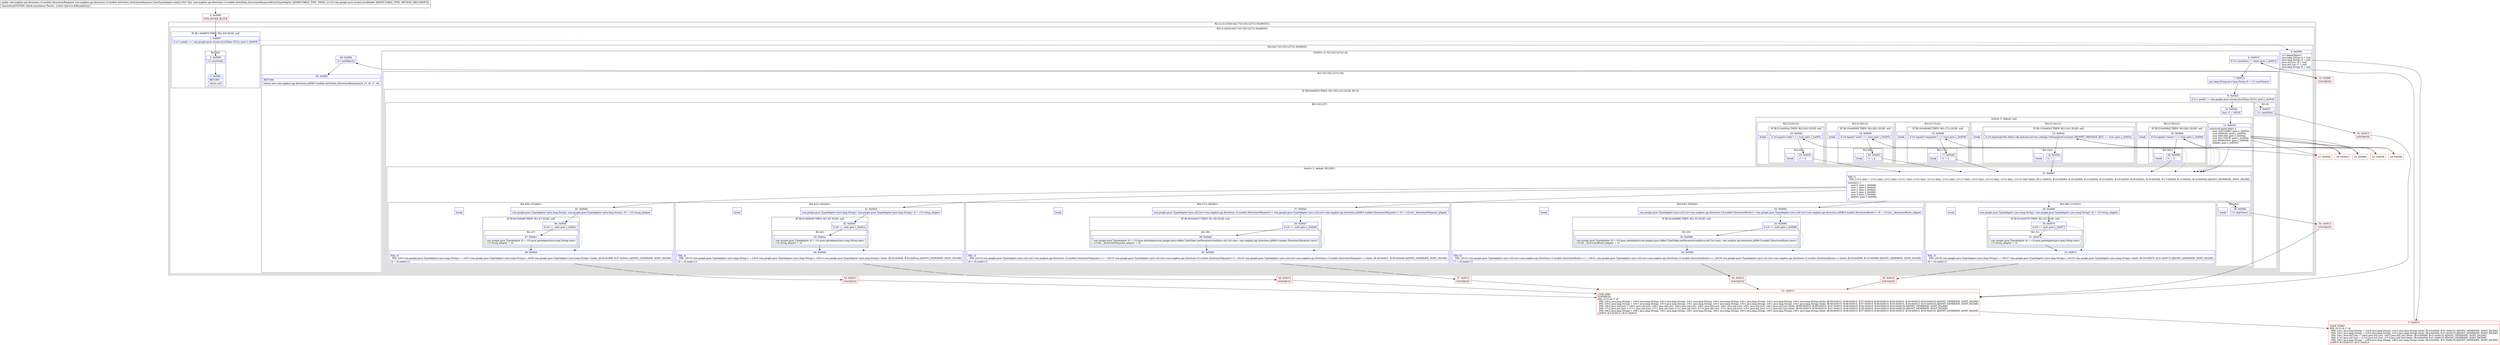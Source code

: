 digraph "CFG forcom.mapbox.api.directions.v5.models.AutoValue_DirectionsResponse.GsonTypeAdapter.read(Lcom\/google\/gson\/stream\/JsonReader;)Lcom\/mapbox\/api\/directions\/v5\/models\/DirectionsResponse;" {
subgraph cluster_Region_2078240835 {
label = "R(1:(2:(2:2|3)|(4:4|(2:7|(3:10|11|27)(1:9))|49|50)))";
node [shape=record,color=blue];
subgraph cluster_Region_318263793 {
label = "R(2:(2:2|3)|(4:4|(2:7|(3:10|11|27)(1:9))|49|50))";
node [shape=record,color=blue];
subgraph cluster_IfRegion_2092881059 {
label = "IF [B:1:0x0007] THEN: R(2:2|3) ELSE: null";
node [shape=record,color=blue];
Node_1 [shape=record,label="{1\:\ 0x0007|if (r11.peek() == com.google.gson.stream.JsonToken.NULL) goto L_0x0009\l}"];
subgraph cluster_Region_1801742403 {
label = "R(2:2|3)";
node [shape=record,color=blue];
Node_2 [shape=record,label="{2\:\ 0x0009|r11.nextNull()\l}"];
Node_3 [shape=record,label="{3\:\ 0x000c|RETURN\l|return null\l}"];
}
}
subgraph cluster_Region_1856526939 {
label = "R(4:4|(2:7|(3:10|11|27)(1:9))|49|50)";
node [shape=record,color=blue];
Node_4 [shape=record,label="{4\:\ 0x000d|r11.beginObject()\ljava.lang.String r4 = null\ljava.lang.String r5 = null\ljava.util.List r6 = null\ljava.util.List r7 = null\ljava.lang.String r8 = null\l}"];
subgraph cluster_LoopRegion_1798918148 {
label = "LOOP:0: (2:7|(3:10|11|27)(1:9))";
node [shape=record,color=blue];
Node_6 [shape=record,label="{6\:\ 0x0019|if (r11.hasNext() != false) goto L_0x001b\l}"];
subgraph cluster_Region_1773727362 {
label = "R(2:7|(3:10|11|27)(1:9))";
node [shape=record,color=blue];
Node_7 [shape=record,label="{7\:\ 0x001b|java.lang.String java.lang.String r0 = r11.nextName()\l}"];
subgraph cluster_IfRegion_1000272715 {
label = "IF [B:8:0x0025] THEN: R(3:10|11|27) ELSE: R(1:9)";
node [shape=record,color=blue];
Node_8 [shape=record,label="{8\:\ 0x0025|if (r11.peek() != com.google.gson.stream.JsonToken.NULL) goto L_0x002b\l}"];
subgraph cluster_Region_1403583553 {
label = "R(3:10|11|27)";
node [shape=record,color=blue];
Node_10 [shape=record,label="{10\:\ 0x002b|char r1 = 65535\l}"];
subgraph cluster_SwitchRegion_2089686704 {
label = "Switch: 5, default: null";
node [shape=record,color=blue];
Node_11 [shape=record,label="{11\:\ 0x0032|switch(r0.hashCode()) \{\l    case \-925132982: goto L_0x005e;\l    case 3059181: goto L_0x0054;\l    case 3601339: goto L_0x004a;\l    case 241170578: goto L_0x0040;\l    case 954925063: goto L_0x0036;\l    default: goto L_0x0035;\l\}\l}"];
subgraph cluster_Region_823079767 {
label = "R(2:(2:26|1)|1)";
node [shape=record,color=blue];
subgraph cluster_IfRegion_1913402464 {
label = "IF [B:25:0x0064] THEN: R(2:26|1) ELSE: null";
node [shape=record,color=blue];
Node_25 [shape=record,label="{25\:\ 0x0064|if (r0.equals(\"routes\") == true) goto L_0x0066\l}"];
subgraph cluster_Region_248186623 {
label = "R(2:26|1)";
node [shape=record,color=blue];
Node_26 [shape=record,label="{26\:\ 0x0066|r1 = 3\l}"];
Node_InsnContainer_2036425541 [shape=record,label="{|break\l}"];
}
}
Node_InsnContainer_1484367133 [shape=record,label="{|break\l}"];
}
subgraph cluster_Region_338760178 {
label = "R(2:(2:23|1)|1)";
node [shape=record,color=blue];
subgraph cluster_IfRegion_15488116 {
label = "IF [B:22:0x005a] THEN: R(2:23|1) ELSE: null";
node [shape=record,color=blue];
Node_22 [shape=record,label="{22\:\ 0x005a|if (r0.equals(\"code\") == true) goto L_0x005c\l}"];
subgraph cluster_Region_1651087114 {
label = "R(2:23|1)";
node [shape=record,color=blue];
Node_23 [shape=record,label="{23\:\ 0x005c|r1 = 0\l}"];
Node_InsnContainer_1558977960 [shape=record,label="{|break\l}"];
}
}
Node_InsnContainer_786773563 [shape=record,label="{|break\l}"];
}
subgraph cluster_Region_1000423351 {
label = "R(2:(2:20|1)|1)";
node [shape=record,color=blue];
subgraph cluster_IfRegion_781088277 {
label = "IF [B:19:0x0050] THEN: R(2:20|1) ELSE: null";
node [shape=record,color=blue];
Node_19 [shape=record,label="{19\:\ 0x0050|if (r0.equals(\"uuid\") == true) goto L_0x0052\l}"];
subgraph cluster_Region_2037962991 {
label = "R(2:20|1)";
node [shape=record,color=blue];
Node_20 [shape=record,label="{20\:\ 0x0052|r1 = 4\l}"];
Node_InsnContainer_654514096 [shape=record,label="{|break\l}"];
}
}
Node_InsnContainer_465461157 [shape=record,label="{|break\l}"];
}
subgraph cluster_Region_476964359 {
label = "R(2:(2:17|1)|1)";
node [shape=record,color=blue];
subgraph cluster_IfRegion_582606562 {
label = "IF [B:16:0x0046] THEN: R(2:17|1) ELSE: null";
node [shape=record,color=blue];
Node_16 [shape=record,label="{16\:\ 0x0046|if (r0.equals(\"waypoints\") == true) goto L_0x0048\l}"];
subgraph cluster_Region_1839622517 {
label = "R(2:17|1)";
node [shape=record,color=blue];
Node_17 [shape=record,label="{17\:\ 0x0048|r1 = 2\l}"];
Node_InsnContainer_780349114 [shape=record,label="{|break\l}"];
}
}
Node_InsnContainer_293732941 [shape=record,label="{|break\l}"];
}
subgraph cluster_Region_2015896751 {
label = "R(2:(2:14|1)|1)";
node [shape=record,color=blue];
subgraph cluster_IfRegion_822428129 {
label = "IF [B:13:0x003c] THEN: R(2:14|1) ELSE: null";
node [shape=record,color=blue];
Node_13 [shape=record,label="{13\:\ 0x003c|if (r0.equals(p018io.fabric.sdk.android.services.settings.SettingsJsonConstants.PROMPT_MESSAGE_KEY) == true) goto L_0x003e\l}"];
subgraph cluster_Region_999061184 {
label = "R(2:14|1)";
node [shape=record,color=blue];
Node_14 [shape=record,label="{14\:\ 0x003e|r1 = 1\l}"];
Node_InsnContainer_193374323 [shape=record,label="{|break\l}"];
}
}
Node_InsnContainer_1011331399 [shape=record,label="{|break\l}"];
}
}
subgraph cluster_SwitchRegion_359884668 {
label = "Switch: 5, default: R(2:28|1)";
node [shape=record,color=blue];
Node_27 [shape=record,label="{27\:\ 0x0067|PHI: r1 \l  PHI: (r1v3 char) = (r1v2 char), (r1v2 char), (r1v11 char), (r1v2 char), (r1v12 char), (r1v2 char), (r1v13 char), (r1v2 char), (r1v14 char), (r1v2 char), (r1v15 char) binds: [B:11:0x0032, B:25:0x0064, B:26:0x0066, B:22:0x005a, B:23:0x005c, B:19:0x0050, B:20:0x0052, B:16:0x0046, B:17:0x0048, B:13:0x003c, B:14:0x003e] A[DONT_GENERATE, DONT_INLINE]\l|switch(r1) \{\l    case 0: goto L_0x00dd;\l    case 1: goto L_0x00c6;\l    case 2: goto L_0x00a5;\l    case 3: goto L_0x0084;\l    case 4: goto L_0x006e;\l    default: goto L_0x006a;\l\}\l}"];
subgraph cluster_Region_1731456870 {
label = "R(4:45|(1:47)|48|1)";
node [shape=record,color=blue];
Node_45 [shape=record,label="{45\:\ 0x00dd|com.google.gson.TypeAdapter\<java.lang.String\> com.google.gson.TypeAdapter\<java.lang.String\> r0 = r10.string_adapter\l}"];
subgraph cluster_IfRegion_1950368615 {
label = "IF [B:46:0x00df] THEN: R(1:47) ELSE: null";
node [shape=record,color=blue];
Node_46 [shape=record,label="{46\:\ 0x00df|if (r0 == null) goto L_0x00e1\l}"];
subgraph cluster_Region_712211101 {
label = "R(1:47)";
node [shape=record,color=blue];
Node_47 [shape=record,label="{47\:\ 0x00e1|com.google.gson.TypeAdapter r0 = r10.gson.getAdapter(java.lang.String.class)\lr10.string_adapter = r0\l}"];
}
}
Node_48 [shape=record,label="{48\:\ 0x00eb|PHI: r0 \l  PHI: (r0v4 com.google.gson.TypeAdapter\<java.lang.String\>) = (r0v3 com.google.gson.TypeAdapter\<java.lang.String\>), (r0v8 com.google.gson.TypeAdapter\<java.lang.String\>) binds: [B:46:0x00df, B:47:0x00e1] A[DONT_GENERATE, DONT_INLINE]\l|r4 = r0.read(r11)\l}"];
Node_InsnContainer_1029070056 [shape=record,label="{|break\l}"];
}
subgraph cluster_Region_1278854659 {
label = "R(4:41|(1:43)|44|1)";
node [shape=record,color=blue];
Node_41 [shape=record,label="{41\:\ 0x00c6|com.google.gson.TypeAdapter\<java.lang.String\> com.google.gson.TypeAdapter\<java.lang.String\> r0 = r10.string_adapter\l}"];
subgraph cluster_IfRegion_585419558 {
label = "IF [B:42:0x00c8] THEN: R(1:43) ELSE: null";
node [shape=record,color=blue];
Node_42 [shape=record,label="{42\:\ 0x00c8|if (r0 == null) goto L_0x00ca\l}"];
subgraph cluster_Region_740426073 {
label = "R(1:43)";
node [shape=record,color=blue];
Node_43 [shape=record,label="{43\:\ 0x00ca|com.google.gson.TypeAdapter r0 = r10.gson.getAdapter(java.lang.String.class)\lr10.string_adapter = r0\l}"];
}
}
Node_44 [shape=record,label="{44\:\ 0x00d4|PHI: r0 \l  PHI: (r0v10 com.google.gson.TypeAdapter\<java.lang.String\>) = (r0v9 com.google.gson.TypeAdapter\<java.lang.String\>), (r0v14 com.google.gson.TypeAdapter\<java.lang.String\>) binds: [B:42:0x00c8, B:43:0x00ca] A[DONT_GENERATE, DONT_INLINE]\l|r5 = r0.read(r11)\l}"];
Node_InsnContainer_73534129 [shape=record,label="{|break\l}"];
}
subgraph cluster_Region_1062555347 {
label = "R(4:37|(1:39)|40|1)";
node [shape=record,color=blue];
Node_37 [shape=record,label="{37\:\ 0x00a5|com.google.gson.TypeAdapter\<java.util.List\<com.mapbox.api.directions.v5.models.DirectionsWaypoint\>\> com.google.gson.TypeAdapter\<java.util.List\<com.mapbox.api.directions.p008v5.models.DirectionsWaypoint\>\> r0 = r10.list__directionsWaypoint_adapter\l}"];
subgraph cluster_IfRegion_1700780039 {
label = "IF [B:38:0x00a7] THEN: R(1:39) ELSE: null";
node [shape=record,color=blue];
Node_38 [shape=record,label="{38\:\ 0x00a7|if (r0 == null) goto L_0x00a9\l}"];
subgraph cluster_Region_326298229 {
label = "R(1:39)";
node [shape=record,color=blue];
Node_39 [shape=record,label="{39\:\ 0x00a9|com.google.gson.TypeAdapter r0 = r10.gson.getAdapter(com.google.gson.reflect.TypeToken.getParameterized(java.util.List.class, com.mapbox.api.directions.p008v5.models.DirectionsWaypoint.class))\lr10.list__directionsWaypoint_adapter = r0\l}"];
}
}
Node_40 [shape=record,label="{40\:\ 0x00bd|PHI: r0 \l  PHI: (r0v16 com.google.gson.TypeAdapter\<java.util.List\<com.mapbox.api.directions.v5.models.DirectionsWaypoint\>\>) = (r0v15 com.google.gson.TypeAdapter\<java.util.List\<com.mapbox.api.directions.v5.models.DirectionsWaypoint\>\>), (r0v20 com.google.gson.TypeAdapter\<java.util.List\<com.mapbox.api.directions.v5.models.DirectionsWaypoint\>\>) binds: [B:38:0x00a7, B:39:0x00a9] A[DONT_GENERATE, DONT_INLINE]\l|r6 = r0.read(r11)\l}"];
Node_InsnContainer_974782334 [shape=record,label="{|break\l}"];
}
subgraph cluster_Region_327393760 {
label = "R(4:33|(1:35)|36|1)";
node [shape=record,color=blue];
Node_33 [shape=record,label="{33\:\ 0x0084|com.google.gson.TypeAdapter\<java.util.List\<com.mapbox.api.directions.v5.models.DirectionsRoute\>\> com.google.gson.TypeAdapter\<java.util.List\<com.mapbox.api.directions.p008v5.models.DirectionsRoute\>\> r0 = r10.list__directionsRoute_adapter\l}"];
subgraph cluster_IfRegion_1567783112 {
label = "IF [B:34:0x0086] THEN: R(1:35) ELSE: null";
node [shape=record,color=blue];
Node_34 [shape=record,label="{34\:\ 0x0086|if (r0 == null) goto L_0x0088\l}"];
subgraph cluster_Region_1498096956 {
label = "R(1:35)";
node [shape=record,color=blue];
Node_35 [shape=record,label="{35\:\ 0x0088|com.google.gson.TypeAdapter r0 = r10.gson.getAdapter(com.google.gson.reflect.TypeToken.getParameterized(java.util.List.class, com.mapbox.api.directions.p008v5.models.DirectionsRoute.class))\lr10.list__directionsRoute_adapter = r0\l}"];
}
}
Node_36 [shape=record,label="{36\:\ 0x009c|PHI: r0 \l  PHI: (r0v22 com.google.gson.TypeAdapter\<java.util.List\<com.mapbox.api.directions.v5.models.DirectionsRoute\>\>) = (r0v21 com.google.gson.TypeAdapter\<java.util.List\<com.mapbox.api.directions.v5.models.DirectionsRoute\>\>), (r0v26 com.google.gson.TypeAdapter\<java.util.List\<com.mapbox.api.directions.v5.models.DirectionsRoute\>\>) binds: [B:34:0x0086, B:35:0x0088] A[DONT_GENERATE, DONT_INLINE]\l|r7 = r0.read(r11)\l}"];
Node_InsnContainer_995470579 [shape=record,label="{|break\l}"];
}
subgraph cluster_Region_1806906409 {
label = "R(4:29|(1:31)|32|1)";
node [shape=record,color=blue];
Node_29 [shape=record,label="{29\:\ 0x006e|com.google.gson.TypeAdapter\<java.lang.String\> com.google.gson.TypeAdapter\<java.lang.String\> r0 = r10.string_adapter\l}"];
subgraph cluster_IfRegion_1121150108 {
label = "IF [B:30:0x0070] THEN: R(1:31) ELSE: null";
node [shape=record,color=blue];
Node_30 [shape=record,label="{30\:\ 0x0070|if (r0 == null) goto L_0x0072\l}"];
subgraph cluster_Region_1498878033 {
label = "R(1:31)";
node [shape=record,color=blue];
Node_31 [shape=record,label="{31\:\ 0x0072|com.google.gson.TypeAdapter r0 = r10.gson.getAdapter(java.lang.String.class)\lr10.string_adapter = r0\l}"];
}
}
Node_32 [shape=record,label="{32\:\ 0x007c|PHI: r0 \l  PHI: (r0v28 com.google.gson.TypeAdapter\<java.lang.String\>) = (r0v27 com.google.gson.TypeAdapter\<java.lang.String\>), (r0v32 com.google.gson.TypeAdapter\<java.lang.String\>) binds: [B:30:0x0070, B:31:0x0072] A[DONT_GENERATE, DONT_INLINE]\l|r8 = r0.read(r11)\l}"];
Node_InsnContainer_879429229 [shape=record,label="{|break\l}"];
}
subgraph cluster_Region_541631955 {
label = "R(2:28|1)";
node [shape=record,color=blue];
Node_28 [shape=record,label="{28\:\ 0x006a|r11.skipValue()\l}"];
Node_InsnContainer_1440701611 [shape=record,label="{|break\l}"];
}
}
}
subgraph cluster_Region_1132150999 {
label = "R(1:9)";
node [shape=record,color=blue];
Node_9 [shape=record,label="{9\:\ 0x0027|r11.nextNull()\l}"];
}
}
}
}
Node_49 [shape=record,label="{49\:\ 0x00f4|r11.endObject()\l}"];
Node_50 [shape=record,label="{50\:\ 0x00fd|RETURN\l|return new com.mapbox.api.directions.p008v5.models.AutoValue_DirectionsResponse(r4, r5, r6, r7, r8)\l}"];
}
}
}
Node_0 [shape=record,color=red,label="{0\:\ 0x0000|MTH_ENTER_BLOCK\l}"];
Node_5 [shape=record,color=red,label="{5\:\ 0x0015|LOOP_START\lPHI: r4 r5 r6 r7 r8 \l  PHI: (r4v1 java.lang.String) = (r4v0 java.lang.String), (r4v2 java.lang.String) binds: [B:4:0x000d, B:51:0x0015] A[DONT_GENERATE, DONT_INLINE]\l  PHI: (r5v1 java.lang.String) = (r5v0 java.lang.String), (r5v2 java.lang.String) binds: [B:4:0x000d, B:51:0x0015] A[DONT_GENERATE, DONT_INLINE]\l  PHI: (r6v1 java.util.List) = (r6v0 java.util.List), (r6v2 java.util.List) binds: [B:4:0x000d, B:51:0x0015] A[DONT_GENERATE, DONT_INLINE]\l  PHI: (r7v1 java.util.List) = (r7v0 java.util.List), (r7v2 java.util.List) binds: [B:4:0x000d, B:51:0x0015] A[DONT_GENERATE, DONT_INLINE]\l  PHI: (r8v1 java.lang.String) = (r8v0 java.lang.String), (r8v2 java.lang.String) binds: [B:4:0x000d, B:51:0x0015] A[DONT_GENERATE, DONT_INLINE]\lLOOP:0: B:5:0x0015\-\>B:51:0x0015\l}"];
Node_12 [shape=record,color=red,label="{12\:\ 0x0036}"];
Node_15 [shape=record,color=red,label="{15\:\ 0x0040}"];
Node_18 [shape=record,color=red,label="{18\:\ 0x004a}"];
Node_21 [shape=record,color=red,label="{21\:\ 0x0054}"];
Node_24 [shape=record,color=red,label="{24\:\ 0x005e}"];
Node_51 [shape=record,color=red,label="{51\:\ 0x0015|LOOP_END\lSYNTHETIC\lPHI: r4 r5 r6 r7 r8 \l  PHI: (r4v2 java.lang.String) = (r4v3 java.lang.String), (r4v1 java.lang.String), (r4v1 java.lang.String), (r4v1 java.lang.String), (r4v1 java.lang.String), (r4v1 java.lang.String), (r4v1 java.lang.String) binds: [B:59:0x0015, B:58:0x0015, B:57:0x0015, B:56:0x0015, B:55:0x0015, B:54:0x0015, B:53:0x0015] A[DONT_GENERATE, DONT_INLINE]\l  PHI: (r5v2 java.lang.String) = (r5v1 java.lang.String), (r5v3 java.lang.String), (r5v1 java.lang.String), (r5v1 java.lang.String), (r5v1 java.lang.String), (r5v1 java.lang.String), (r5v1 java.lang.String) binds: [B:59:0x0015, B:58:0x0015, B:57:0x0015, B:56:0x0015, B:55:0x0015, B:54:0x0015, B:53:0x0015] A[DONT_GENERATE, DONT_INLINE]\l  PHI: (r6v2 java.util.List) = (r6v1 java.util.List), (r6v1 java.util.List), (r6v3 java.util.List), (r6v1 java.util.List), (r6v1 java.util.List), (r6v1 java.util.List), (r6v1 java.util.List) binds: [B:59:0x0015, B:58:0x0015, B:57:0x0015, B:56:0x0015, B:55:0x0015, B:54:0x0015, B:53:0x0015] A[DONT_GENERATE, DONT_INLINE]\l  PHI: (r7v2 java.util.List) = (r7v1 java.util.List), (r7v1 java.util.List), (r7v1 java.util.List), (r7v3 java.util.List), (r7v1 java.util.List), (r7v1 java.util.List), (r7v1 java.util.List) binds: [B:59:0x0015, B:58:0x0015, B:57:0x0015, B:56:0x0015, B:55:0x0015, B:54:0x0015, B:53:0x0015] A[DONT_GENERATE, DONT_INLINE]\l  PHI: (r8v2 java.lang.String) = (r8v1 java.lang.String), (r8v1 java.lang.String), (r8v1 java.lang.String), (r8v1 java.lang.String), (r8v3 java.lang.String), (r8v1 java.lang.String), (r8v1 java.lang.String) binds: [B:59:0x0015, B:58:0x0015, B:57:0x0015, B:56:0x0015, B:55:0x0015, B:54:0x0015, B:53:0x0015] A[DONT_GENERATE, DONT_INLINE]\lLOOP:0: B:5:0x0015\-\>B:51:0x0015\l}"];
Node_52 [shape=record,color=red,label="{52\:\ 0x00f4|SYNTHETIC\l}"];
Node_53 [shape=record,color=red,label="{53\:\ 0x0015|SYNTHETIC\l}"];
Node_54 [shape=record,color=red,label="{54\:\ 0x0015|SYNTHETIC\l}"];
Node_55 [shape=record,color=red,label="{55\:\ 0x0015|SYNTHETIC\l}"];
Node_56 [shape=record,color=red,label="{56\:\ 0x0015|SYNTHETIC\l}"];
Node_57 [shape=record,color=red,label="{57\:\ 0x0015|SYNTHETIC\l}"];
Node_58 [shape=record,color=red,label="{58\:\ 0x0015|SYNTHETIC\l}"];
Node_59 [shape=record,color=red,label="{59\:\ 0x0015|SYNTHETIC\l}"];
MethodNode[shape=record,label="{public com.mapbox.api.directions.v5.models.DirectionsResponse com.mapbox.api.directions.v5.models.AutoValue_DirectionsResponse.GsonTypeAdapter.read((r10v0 'this' com.mapbox.api.directions.v5.models.AutoValue_DirectionsResponse$GsonTypeAdapter A[IMMUTABLE_TYPE, THIS]), (r11v0 com.google.gson.stream.JsonReader A[IMMUTABLE_TYPE, METHOD_ARGUMENT]))  | Annotation[SYSTEM, dalvik.annotation.Throws, \{value=[java.io.IOException]\}]\l}"];
MethodNode -> Node_0;
Node_1 -> Node_2;
Node_1 -> Node_4[style=dashed];
Node_2 -> Node_3;
Node_4 -> Node_5;
Node_6 -> Node_7;
Node_6 -> Node_52[style=dashed];
Node_7 -> Node_8;
Node_8 -> Node_9[style=dashed];
Node_8 -> Node_10;
Node_10 -> Node_11;
Node_11 -> Node_12;
Node_11 -> Node_15;
Node_11 -> Node_18;
Node_11 -> Node_21;
Node_11 -> Node_24;
Node_11 -> Node_27;
Node_25 -> Node_26;
Node_25 -> Node_27[style=dashed];
Node_26 -> Node_27;
Node_22 -> Node_23;
Node_22 -> Node_27[style=dashed];
Node_23 -> Node_27;
Node_19 -> Node_20;
Node_19 -> Node_27[style=dashed];
Node_20 -> Node_27;
Node_16 -> Node_17;
Node_16 -> Node_27[style=dashed];
Node_17 -> Node_27;
Node_13 -> Node_14;
Node_13 -> Node_27[style=dashed];
Node_14 -> Node_27;
Node_27 -> Node_28;
Node_27 -> Node_29;
Node_27 -> Node_33;
Node_27 -> Node_37;
Node_27 -> Node_41;
Node_27 -> Node_45;
Node_45 -> Node_46;
Node_46 -> Node_47;
Node_46 -> Node_48[style=dashed];
Node_47 -> Node_48;
Node_48 -> Node_59;
Node_41 -> Node_42;
Node_42 -> Node_43;
Node_42 -> Node_44[style=dashed];
Node_43 -> Node_44;
Node_44 -> Node_58;
Node_37 -> Node_38;
Node_38 -> Node_39;
Node_38 -> Node_40[style=dashed];
Node_39 -> Node_40;
Node_40 -> Node_57;
Node_33 -> Node_34;
Node_34 -> Node_35;
Node_34 -> Node_36[style=dashed];
Node_35 -> Node_36;
Node_36 -> Node_56;
Node_29 -> Node_30;
Node_30 -> Node_31;
Node_30 -> Node_32[style=dashed];
Node_31 -> Node_32;
Node_32 -> Node_55;
Node_28 -> Node_54;
Node_9 -> Node_53;
Node_49 -> Node_50;
Node_0 -> Node_1;
Node_5 -> Node_6;
Node_12 -> Node_13;
Node_15 -> Node_16;
Node_18 -> Node_19;
Node_21 -> Node_22;
Node_24 -> Node_25;
Node_51 -> Node_5;
Node_52 -> Node_49;
Node_53 -> Node_51;
Node_54 -> Node_51;
Node_55 -> Node_51;
Node_56 -> Node_51;
Node_57 -> Node_51;
Node_58 -> Node_51;
Node_59 -> Node_51;
}

